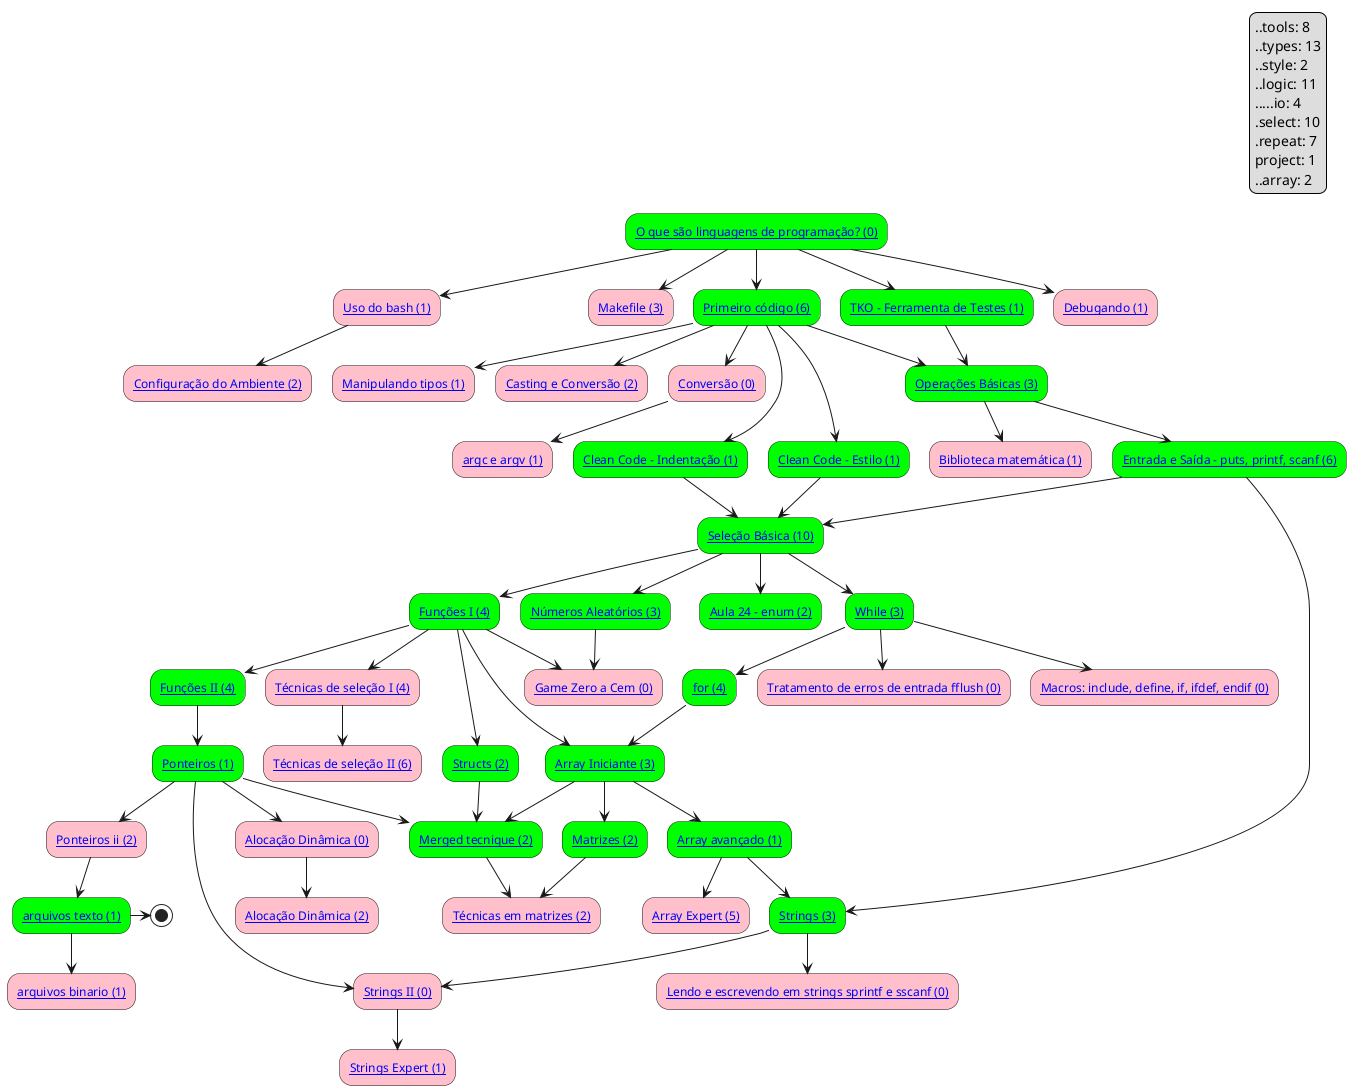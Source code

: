 @startuml graph
skinparam defaultFontName Hasklig
skinparam defaulttextalignment left
"[[https://github.com/senapk/c_is_fun/blob/main/graph/Readme.md#o-que-são-linguagens-de-programação O que são linguagens de programação? (0)]]" #lime --> "[[https://github.com/senapk/c_is_fun/blob/main/graph/Readme.md#uso-do-bash Uso do bash (1)]]" #pink
"[[https://github.com/senapk/c_is_fun/blob/main/graph/Readme.md#uso-do-bash Uso do bash (1)]]" #pink --> "[[https://github.com/senapk/c_is_fun/blob/main/graph/Readme.md#configuração-do-ambiente Configuração do Ambiente (2)]]" #pink
"[[https://github.com/senapk/c_is_fun/blob/main/graph/Readme.md#o-que-são-linguagens-de-programação O que são linguagens de programação? (0)]]" #lime --> "[[https://github.com/senapk/c_is_fun/blob/main/graph/Readme.md#makefile Makefile (3)]]" #pink
"[[https://github.com/senapk/c_is_fun/blob/main/graph/Readme.md#o-que-são-linguagens-de-programação O que são linguagens de programação? (0)]]" #lime --> "[[https://github.com/senapk/c_is_fun/blob/main/graph/Readme.md#primeiro-código Primeiro código (6)]]" #lime
"[[https://github.com/senapk/c_is_fun/blob/main/graph/Readme.md#entrada-e-saída---puts-printf-scanf Entrada e Saída - puts, printf, scanf (6)]]" #lime --> "[[https://github.com/senapk/c_is_fun/blob/main/graph/Readme.md#strings Strings (3)]]" #lime
"[[https://github.com/senapk/c_is_fun/blob/main/graph/Readme.md#primeiro-código Primeiro código (6)]]" #lime --> "[[https://github.com/senapk/c_is_fun/blob/main/graph/Readme.md#clean-code---estilo Clean Code - Estilo (1)]]" #lime
"[[https://github.com/senapk/c_is_fun/blob/main/graph/Readme.md#primeiro-código Primeiro código (6)]]" #lime --> "[[https://github.com/senapk/c_is_fun/blob/main/graph/Readme.md#clean-code---indentação Clean Code - Indentação (1)]]" #lime
"[[https://github.com/senapk/c_is_fun/blob/main/graph/Readme.md#primeiro-código Primeiro código (6)]]" #lime --> "[[https://github.com/senapk/c_is_fun/blob/main/graph/Readme.md#manipulando-tipos Manipulando tipos (1)]]" #pink
"[[https://github.com/senapk/c_is_fun/blob/main/graph/Readme.md#primeiro-código Primeiro código (6)]]" #lime --> "[[https://github.com/senapk/c_is_fun/blob/main/graph/Readme.md#casting-e-conversão Casting e Conversão (2)]]" #pink
"[[https://github.com/senapk/c_is_fun/blob/main/graph/Readme.md#primeiro-código Primeiro código (6)]]" #lime --> "[[https://github.com/senapk/c_is_fun/blob/main/graph/Readme.md#conversão Conversão (0)]]" #pink
"[[https://github.com/senapk/c_is_fun/blob/main/graph/Readme.md#primeiro-código Primeiro código (6)]]" #lime --> "[[https://github.com/senapk/c_is_fun/blob/main/graph/Readme.md#operações-básicas Operações Básicas (3)]]" #lime
"[[https://github.com/senapk/c_is_fun/blob/main/graph/Readme.md#tko---ferramenta-de-testes TKO - Ferramenta de Testes (1)]]" #lime --> "[[https://github.com/senapk/c_is_fun/blob/main/graph/Readme.md#operações-básicas Operações Básicas (3)]]" #lime
"[[https://github.com/senapk/c_is_fun/blob/main/graph/Readme.md#operações-básicas Operações Básicas (3)]]" #lime --> "[[https://github.com/senapk/c_is_fun/blob/main/graph/Readme.md#biblioteca-matemática Biblioteca matemática (1)]]" #pink
"[[https://github.com/senapk/c_is_fun/blob/main/graph/Readme.md#operações-básicas Operações Básicas (3)]]" #lime --> "[[https://github.com/senapk/c_is_fun/blob/main/graph/Readme.md#entrada-e-saída---puts-printf-scanf Entrada e Saída - puts, printf, scanf (6)]]" #lime
"[[https://github.com/senapk/c_is_fun/blob/main/graph/Readme.md#strings Strings (3)]]" #lime --> "[[https://github.com/senapk/c_is_fun/blob/main/graph/Readme.md#lendo-e-escrevendo-em-strings-sprintf-e-sscanf Lendo e escrevendo em strings sprintf e sscanf (0)]]" #pink
"[[https://github.com/senapk/c_is_fun/blob/main/graph/Readme.md#while While (3)]]" #lime --> "[[https://github.com/senapk/c_is_fun/blob/main/graph/Readme.md#tratamento-de-erros-de-entrada-fflush Tratamento de erros de entrada fflush (0)]]" #pink
"[[https://github.com/senapk/c_is_fun/blob/main/graph/Readme.md#while While (3)]]" #lime --> "[[https://github.com/senapk/c_is_fun/blob/main/graph/Readme.md#macros-include-define-if-ifdef-endif Macros: include, define, if, ifdef, endif (0)]]" #pink
"[[https://github.com/senapk/c_is_fun/blob/main/graph/Readme.md#o-que-são-linguagens-de-programação O que são linguagens de programação? (0)]]" #lime --> "[[https://github.com/senapk/c_is_fun/blob/main/graph/Readme.md#tko---ferramenta-de-testes TKO - Ferramenta de Testes (1)]]" #lime
"[[https://github.com/senapk/c_is_fun/blob/main/graph/Readme.md#entrada-e-saída---puts-printf-scanf Entrada e Saída - puts, printf, scanf (6)]]" #lime --> "[[https://github.com/senapk/c_is_fun/blob/main/graph/Readme.md#seleção-básica Seleção Básica (10)]]" #lime
"[[https://github.com/senapk/c_is_fun/blob/main/graph/Readme.md#clean-code---estilo Clean Code - Estilo (1)]]" #lime --> "[[https://github.com/senapk/c_is_fun/blob/main/graph/Readme.md#seleção-básica Seleção Básica (10)]]" #lime
"[[https://github.com/senapk/c_is_fun/blob/main/graph/Readme.md#clean-code---indentação Clean Code - Indentação (1)]]" #lime --> "[[https://github.com/senapk/c_is_fun/blob/main/graph/Readme.md#seleção-básica Seleção Básica (10)]]" #lime
"[[https://github.com/senapk/c_is_fun/blob/main/graph/Readme.md#o-que-são-linguagens-de-programação O que são linguagens de programação? (0)]]" #lime --> "[[https://github.com/senapk/c_is_fun/blob/main/graph/Readme.md#debugando Debugando (1)]]" #pink
"[[https://github.com/senapk/c_is_fun/blob/main/graph/Readme.md#funções-i Funções I (4)]]" #lime --> "[[https://github.com/senapk/c_is_fun/blob/main/graph/Readme.md#técnicas-de-seleção-i Técnicas de seleção I (4)]]" #pink
"[[https://github.com/senapk/c_is_fun/blob/main/graph/Readme.md#técnicas-de-seleção-i Técnicas de seleção I (4)]]" #pink --> "[[https://github.com/senapk/c_is_fun/blob/main/graph/Readme.md#técnicas-de-seleção-ii Técnicas de seleção II (6)]]" #pink
"[[https://github.com/senapk/c_is_fun/blob/main/graph/Readme.md#seleção-básica Seleção Básica (10)]]" #lime --> "[[https://github.com/senapk/c_is_fun/blob/main/graph/Readme.md#funções-i Funções I (4)]]" #lime
"[[https://github.com/senapk/c_is_fun/blob/main/graph/Readme.md#funções-i Funções I (4)]]" #lime --> "[[https://github.com/senapk/c_is_fun/blob/main/graph/Readme.md#funções-ii Funções II (4)]]" #lime
"[[https://github.com/senapk/c_is_fun/blob/main/graph/Readme.md#seleção-básica Seleção Básica (10)]]" #lime --> "[[https://github.com/senapk/c_is_fun/blob/main/graph/Readme.md#while While (3)]]" #lime
"[[https://github.com/senapk/c_is_fun/blob/main/graph/Readme.md#while While (3)]]" #lime --> "[[https://github.com/senapk/c_is_fun/blob/main/graph/Readme.md#for for (4)]]" #lime
"[[https://github.com/senapk/c_is_fun/blob/main/graph/Readme.md#seleção-básica Seleção Básica (10)]]" #lime --> "[[https://github.com/senapk/c_is_fun/blob/main/graph/Readme.md#números-aleatórios Números Aleatórios (3)]]" #lime
"[[https://github.com/senapk/c_is_fun/blob/main/graph/Readme.md#números-aleatórios Números Aleatórios (3)]]" #lime --> "[[https://github.com/senapk/c_is_fun/blob/main/graph/Readme.md#game-zero-a-cem Game Zero a Cem (0)]]" #pink
"[[https://github.com/senapk/c_is_fun/blob/main/graph/Readme.md#funções-i Funções I (4)]]" #lime --> "[[https://github.com/senapk/c_is_fun/blob/main/graph/Readme.md#game-zero-a-cem Game Zero a Cem (0)]]" #pink
"[[https://github.com/senapk/c_is_fun/blob/main/graph/Readme.md#conversão Conversão (0)]]" #pink --> "[[https://github.com/senapk/c_is_fun/blob/main/graph/Readme.md#argc-e-argv argc e argv (1)]]" #pink
"[[https://github.com/senapk/c_is_fun/blob/main/graph/Readme.md#for for (4)]]" #lime --> "[[https://github.com/senapk/c_is_fun/blob/main/graph/Readme.md#array-iniciante Array Iniciante (3)]]" #lime
"[[https://github.com/senapk/c_is_fun/blob/main/graph/Readme.md#funções-i Funções I (4)]]" #lime --> "[[https://github.com/senapk/c_is_fun/blob/main/graph/Readme.md#array-iniciante Array Iniciante (3)]]" #lime
"[[https://github.com/senapk/c_is_fun/blob/main/graph/Readme.md#array-iniciante Array Iniciante (3)]]" #lime --> "[[https://github.com/senapk/c_is_fun/blob/main/graph/Readme.md#array-avançado Array avançado (1)]]" #lime
"[[https://github.com/senapk/c_is_fun/blob/main/graph/Readme.md#array-avançado Array avançado (1)]]" #lime --> "[[https://github.com/senapk/c_is_fun/blob/main/graph/Readme.md#array-expert Array Expert (5)]]" #pink
"[[https://github.com/senapk/c_is_fun/blob/main/graph/Readme.md#array-avançado Array avançado (1)]]" #lime --> "[[https://github.com/senapk/c_is_fun/blob/main/graph/Readme.md#strings Strings (3)]]" #lime
"[[https://github.com/senapk/c_is_fun/blob/main/graph/Readme.md#strings Strings (3)]]" #lime --> "[[https://github.com/senapk/c_is_fun/blob/main/graph/Readme.md#strings-ii Strings II (0)]]" #pink
"[[https://github.com/senapk/c_is_fun/blob/main/graph/Readme.md#ponteiros Ponteiros (1)]]" #lime --> "[[https://github.com/senapk/c_is_fun/blob/main/graph/Readme.md#strings-ii Strings II (0)]]" #pink
"[[https://github.com/senapk/c_is_fun/blob/main/graph/Readme.md#strings-ii Strings II (0)]]" #pink --> "[[https://github.com/senapk/c_is_fun/blob/main/graph/Readme.md#strings-expert Strings Expert (1)]]" #pink
"[[https://github.com/senapk/c_is_fun/blob/main/graph/Readme.md#funções-ii Funções II (4)]]" #lime --> "[[https://github.com/senapk/c_is_fun/blob/main/graph/Readme.md#ponteiros Ponteiros (1)]]" #lime
"[[https://github.com/senapk/c_is_fun/blob/main/graph/Readme.md#funções-i Funções I (4)]]" #lime --> "[[https://github.com/senapk/c_is_fun/blob/main/graph/Readme.md#structs Structs (2)]]" #lime
"[[https://github.com/senapk/c_is_fun/blob/main/graph/Readme.md#array-iniciante Array Iniciante (3)]]" #lime --> "[[https://github.com/senapk/c_is_fun/blob/main/graph/Readme.md#matrizes Matrizes (2)]]" #lime
"[[https://github.com/senapk/c_is_fun/blob/main/graph/Readme.md#matrizes Matrizes (2)]]" #lime --> "[[https://github.com/senapk/c_is_fun/blob/main/graph/Readme.md#técnicas-em-matrizes Técnicas em matrizes (2)]]" #pink
"[[https://github.com/senapk/c_is_fun/blob/main/graph/Readme.md#merged-tecnique Merged tecnique (2)]]" #lime --> "[[https://github.com/senapk/c_is_fun/blob/main/graph/Readme.md#técnicas-em-matrizes Técnicas em matrizes (2)]]" #pink
"[[https://github.com/senapk/c_is_fun/blob/main/graph/Readme.md#ponteiros Ponteiros (1)]]" #lime --> "[[https://github.com/senapk/c_is_fun/blob/main/graph/Readme.md#merged-tecnique Merged tecnique (2)]]" #lime
"[[https://github.com/senapk/c_is_fun/blob/main/graph/Readme.md#array-iniciante Array Iniciante (3)]]" #lime --> "[[https://github.com/senapk/c_is_fun/blob/main/graph/Readme.md#merged-tecnique Merged tecnique (2)]]" #lime
"[[https://github.com/senapk/c_is_fun/blob/main/graph/Readme.md#structs Structs (2)]]" #lime --> "[[https://github.com/senapk/c_is_fun/blob/main/graph/Readme.md#merged-tecnique Merged tecnique (2)]]" #lime
"[[https://github.com/senapk/c_is_fun/blob/main/graph/Readme.md#seleção-básica Seleção Básica (10)]]" #lime --> "[[https://github.com/senapk/c_is_fun/blob/main/graph/Readme.md#aula-24---enum Aula 24 - enum (2)]]" #lime
"[[https://github.com/senapk/c_is_fun/blob/main/graph/Readme.md#ponteiros Ponteiros (1)]]" #lime --> "[[https://github.com/senapk/c_is_fun/blob/main/graph/Readme.md#ponteiros-ii Ponteiros ii (2)]]" #pink
"[[https://github.com/senapk/c_is_fun/blob/main/graph/Readme.md#ponteiros Ponteiros (1)]]" #lime --> "[[https://github.com/senapk/c_is_fun/blob/main/graph/Readme.md#alocação-dinâmica Alocação Dinâmica (0)]]" #pink
"[[https://github.com/senapk/c_is_fun/blob/main/graph/Readme.md#alocação-dinâmica Alocação Dinâmica (0)]]" #pink --> "[[https://github.com/senapk/c_is_fun/blob/main/graph/Readme.md#alocação-dinâmica Alocação Dinâmica (2)]]" #pink
"[[https://github.com/senapk/c_is_fun/blob/main/graph/Readme.md#ponteiros-ii Ponteiros ii (2)]]" #pink --> "[[https://github.com/senapk/c_is_fun/blob/main/graph/Readme.md#arquivos-texto arquivos texto (1)]]" #lime
"[[https://github.com/senapk/c_is_fun/blob/main/graph/Readme.md#arquivos-texto arquivos texto (1)]]" #lime --> "[[https://github.com/senapk/c_is_fun/blob/main/graph/Readme.md#arquivos-binario arquivos binario (1)]]" #pink
"[[https://github.com/senapk/c_is_fun/blob/main/graph/Readme.md#arquivos-texto arquivos texto (1)]]" #lime -> (*)
legend top right
  ..tools: 8
  ..types: 13
  ..style: 2
  ..logic: 11
  .....io: 4
  .select: 10
  .repeat: 7
  project: 1
  ..array: 2
end legend
@enduml
